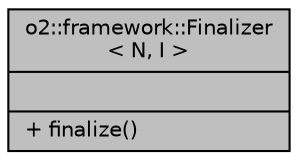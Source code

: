 digraph "o2::framework::Finalizer&lt; N, I &gt;"
{
 // INTERACTIVE_SVG=YES
  bgcolor="transparent";
  edge [fontname="Helvetica",fontsize="10",labelfontname="Helvetica",labelfontsize="10"];
  node [fontname="Helvetica",fontsize="10",shape=record];
  Node1 [label="{o2::framework::Finalizer\l\< N, I \>\n||+ finalize()\l}",height=0.2,width=0.4,color="black", fillcolor="grey75", style="filled" fontcolor="black"];
}
